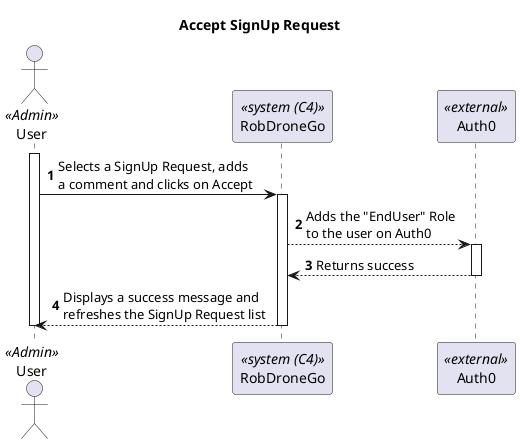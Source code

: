 @startuml Process View - Level 1

autonumber
skinparam packageStyle rect

title Accept SignUp Request

actor "User" as U <<Admin>>
participant "RobDroneGo" as RDG <<system (C4)>>
participant "Auth0" as A0 <<external>>

activate U

U -> RDG:  Selects a SignUp Request, adds \na comment and clicks on Accept

activate RDG

RDG --> A0: Adds the "EndUser" Role \nto the user on Auth0

activate A0

A0 --> RDG: Returns success
deactivate A0

RDG --> U: Displays a success message and \nrefreshes the SignUp Request list

deactivate RDG

deactivate U



@enduml